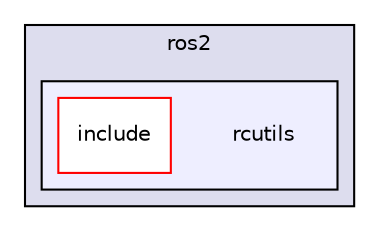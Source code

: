 digraph "/home/developer/workspaces/docs_crystal/src/ros2/rcutils" {
  compound=true
  node [ fontsize="10", fontname="Helvetica"];
  edge [ labelfontsize="10", labelfontname="Helvetica"];
  subgraph clusterdir_1460f56192f63bd86ad91bf881920fa2 {
    graph [ bgcolor="#ddddee", pencolor="black", label="ros2" fontname="Helvetica", fontsize="10", URL="dir_1460f56192f63bd86ad91bf881920fa2.html"]
  subgraph clusterdir_d77e5a71bbb4cc3acc11d3ebe3ffa71d {
    graph [ bgcolor="#eeeeff", pencolor="black", label="" URL="dir_d77e5a71bbb4cc3acc11d3ebe3ffa71d.html"];
    dir_d77e5a71bbb4cc3acc11d3ebe3ffa71d [shape=plaintext label="rcutils"];
    dir_ae1a01226e056739561a46585ba45cf5 [shape=box label="include" color="red" fillcolor="white" style="filled" URL="dir_ae1a01226e056739561a46585ba45cf5.html"];
  }
  }
}
